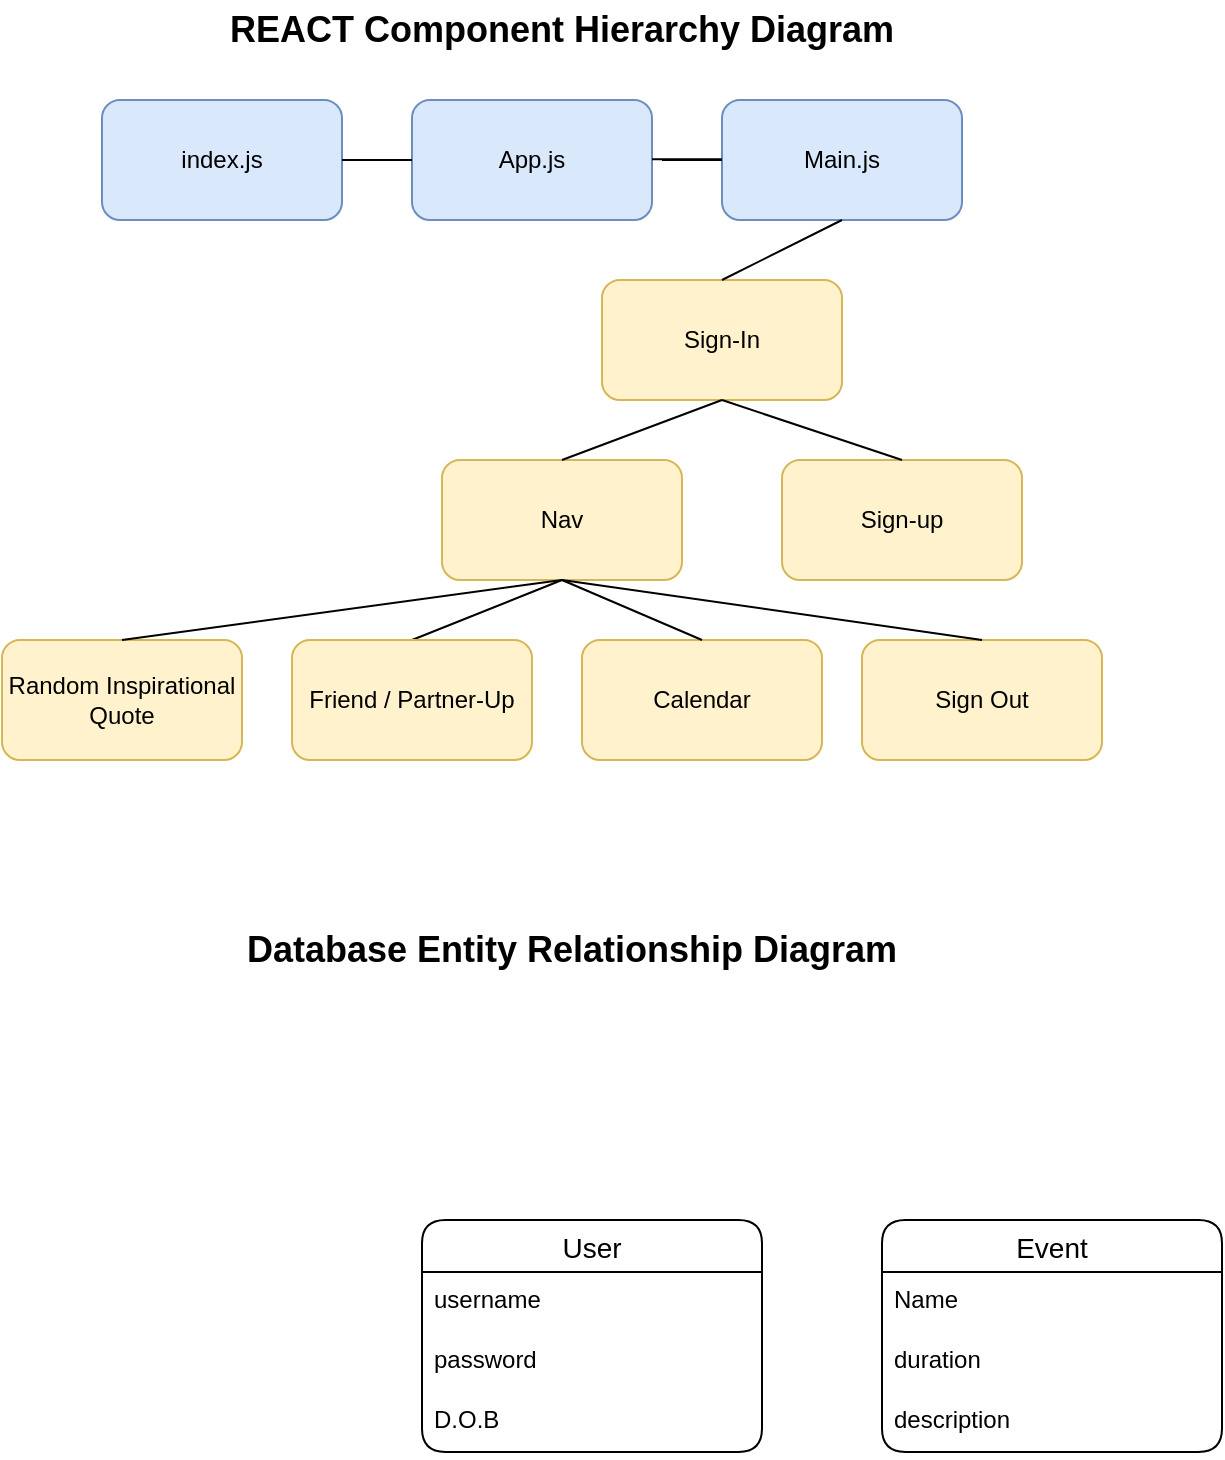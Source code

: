 <mxfile version="22.1.4" type="github">
  <diagram name="Page-1" id="QrUAsVWPGcIq_63rxCye">
    <mxGraphModel dx="1148" dy="663" grid="1" gridSize="10" guides="1" tooltips="1" connect="1" arrows="1" fold="1" page="1" pageScale="1" pageWidth="850" pageHeight="1100" math="0" shadow="0">
      <root>
        <mxCell id="0" />
        <mxCell id="1" parent="0" />
        <mxCell id="eRKk0PQ4raj9YHU75m1a-1" value="index.js" style="rounded=1;whiteSpace=wrap;html=1;fillColor=#dae8fc;strokeColor=#6c8ebf;" vertex="1" parent="1">
          <mxGeometry x="150" y="190" width="120" height="60" as="geometry" />
        </mxCell>
        <mxCell id="eRKk0PQ4raj9YHU75m1a-3" value="Main.js" style="rounded=1;whiteSpace=wrap;html=1;fillColor=#dae8fc;strokeColor=#6c8ebf;" vertex="1" parent="1">
          <mxGeometry x="460" y="190" width="120" height="60" as="geometry" />
        </mxCell>
        <mxCell id="eRKk0PQ4raj9YHU75m1a-4" value="App.js" style="rounded=1;whiteSpace=wrap;html=1;fillColor=#dae8fc;strokeColor=#6c8ebf;" vertex="1" parent="1">
          <mxGeometry x="305" y="190" width="120" height="60" as="geometry" />
        </mxCell>
        <mxCell id="eRKk0PQ4raj9YHU75m1a-5" value="Sign-In" style="rounded=1;whiteSpace=wrap;html=1;fillColor=#fff2cc;strokeColor=#d6b656;" vertex="1" parent="1">
          <mxGeometry x="400" y="280" width="120" height="60" as="geometry" />
        </mxCell>
        <mxCell id="eRKk0PQ4raj9YHU75m1a-6" value="Nav" style="rounded=1;whiteSpace=wrap;html=1;fillColor=#fff2cc;strokeColor=#d6b656;" vertex="1" parent="1">
          <mxGeometry x="320" y="370" width="120" height="60" as="geometry" />
        </mxCell>
        <mxCell id="eRKk0PQ4raj9YHU75m1a-11" value="" style="endArrow=none;html=1;rounded=0;exitX=0.5;exitY=0;exitDx=0;exitDy=0;" edge="1" parent="1" source="eRKk0PQ4raj9YHU75m1a-5">
          <mxGeometry width="50" height="50" relative="1" as="geometry">
            <mxPoint x="450" y="430" as="sourcePoint" />
            <mxPoint x="520" y="250" as="targetPoint" />
            <Array as="points">
              <mxPoint x="520" y="250" />
            </Array>
          </mxGeometry>
        </mxCell>
        <mxCell id="eRKk0PQ4raj9YHU75m1a-14" value="" style="endArrow=none;html=1;rounded=0;exitX=0.5;exitY=0;exitDx=0;exitDy=0;" edge="1" parent="1" source="eRKk0PQ4raj9YHU75m1a-6">
          <mxGeometry width="50" height="50" relative="1" as="geometry">
            <mxPoint x="410" y="390" as="sourcePoint" />
            <mxPoint x="460" y="340" as="targetPoint" />
          </mxGeometry>
        </mxCell>
        <mxCell id="eRKk0PQ4raj9YHU75m1a-15" value="" style="endArrow=none;html=1;rounded=0;" edge="1" parent="1">
          <mxGeometry width="50" height="50" relative="1" as="geometry">
            <mxPoint x="430" y="220" as="sourcePoint" />
            <mxPoint x="460" y="220" as="targetPoint" />
            <Array as="points">
              <mxPoint x="430" y="220" />
            </Array>
          </mxGeometry>
        </mxCell>
        <mxCell id="eRKk0PQ4raj9YHU75m1a-17" value="" style="endArrow=none;html=1;rounded=0;entryX=0;entryY=0.5;entryDx=0;entryDy=0;" edge="1" parent="1" target="eRKk0PQ4raj9YHU75m1a-4">
          <mxGeometry width="50" height="50" relative="1" as="geometry">
            <mxPoint x="305" y="220" as="sourcePoint" />
            <mxPoint x="290" y="210" as="targetPoint" />
            <Array as="points">
              <mxPoint x="270" y="220" />
            </Array>
          </mxGeometry>
        </mxCell>
        <mxCell id="eRKk0PQ4raj9YHU75m1a-20" value="" style="endArrow=none;html=1;rounded=0;entryX=0;entryY=0.5;entryDx=0;entryDy=0;" edge="1" parent="1">
          <mxGeometry width="50" height="50" relative="1" as="geometry">
            <mxPoint x="460" y="219.62" as="sourcePoint" />
            <mxPoint x="460" y="219.62" as="targetPoint" />
            <Array as="points">
              <mxPoint x="425" y="219.62" />
            </Array>
          </mxGeometry>
        </mxCell>
        <mxCell id="eRKk0PQ4raj9YHU75m1a-21" value="Calendar" style="rounded=1;whiteSpace=wrap;html=1;fillColor=#fff2cc;strokeColor=#d6b656;" vertex="1" parent="1">
          <mxGeometry x="390" y="460" width="120" height="60" as="geometry" />
        </mxCell>
        <mxCell id="eRKk0PQ4raj9YHU75m1a-22" value="Random Inspirational Quote" style="rounded=1;whiteSpace=wrap;html=1;fillColor=#fff2cc;strokeColor=#d6b656;" vertex="1" parent="1">
          <mxGeometry x="100" y="460" width="120" height="60" as="geometry" />
        </mxCell>
        <mxCell id="eRKk0PQ4raj9YHU75m1a-23" value="Sign Out" style="rounded=1;whiteSpace=wrap;html=1;fillColor=#fff2cc;strokeColor=#d6b656;" vertex="1" parent="1">
          <mxGeometry x="530" y="460" width="120" height="60" as="geometry" />
        </mxCell>
        <mxCell id="eRKk0PQ4raj9YHU75m1a-24" value="" style="endArrow=none;html=1;rounded=0;exitX=0.5;exitY=0;exitDx=0;exitDy=0;" edge="1" parent="1" source="eRKk0PQ4raj9YHU75m1a-21">
          <mxGeometry width="50" height="50" relative="1" as="geometry">
            <mxPoint x="379.62" y="460" as="sourcePoint" />
            <mxPoint x="380" y="430" as="targetPoint" />
          </mxGeometry>
        </mxCell>
        <mxCell id="eRKk0PQ4raj9YHU75m1a-25" value="Sign-up" style="rounded=1;whiteSpace=wrap;html=1;fillColor=#fff2cc;strokeColor=#d6b656;" vertex="1" parent="1">
          <mxGeometry x="490" y="370" width="120" height="60" as="geometry" />
        </mxCell>
        <mxCell id="eRKk0PQ4raj9YHU75m1a-26" value="" style="endArrow=none;html=1;rounded=0;entryX=0.5;entryY=0;entryDx=0;entryDy=0;exitX=0.5;exitY=0;exitDx=0;exitDy=0;" edge="1" parent="1" source="eRKk0PQ4raj9YHU75m1a-25" target="eRKk0PQ4raj9YHU75m1a-25">
          <mxGeometry width="50" height="50" relative="1" as="geometry">
            <mxPoint x="590" y="340" as="sourcePoint" />
            <mxPoint x="630" y="309.62" as="targetPoint" />
            <Array as="points">
              <mxPoint x="460" y="340" />
            </Array>
          </mxGeometry>
        </mxCell>
        <mxCell id="eRKk0PQ4raj9YHU75m1a-28" value="" style="endArrow=none;html=1;rounded=0;exitX=0.5;exitY=0;exitDx=0;exitDy=0;entryX=0.5;entryY=1;entryDx=0;entryDy=0;" edge="1" parent="1" source="eRKk0PQ4raj9YHU75m1a-23" target="eRKk0PQ4raj9YHU75m1a-6">
          <mxGeometry width="50" height="50" relative="1" as="geometry">
            <mxPoint x="389.62" y="470" as="sourcePoint" />
            <mxPoint x="390" y="440" as="targetPoint" />
          </mxGeometry>
        </mxCell>
        <mxCell id="eRKk0PQ4raj9YHU75m1a-29" value="" style="endArrow=none;html=1;rounded=0;exitX=0.5;exitY=0;exitDx=0;exitDy=0;" edge="1" parent="1" source="eRKk0PQ4raj9YHU75m1a-22">
          <mxGeometry width="50" height="50" relative="1" as="geometry">
            <mxPoint x="520" y="470" as="sourcePoint" />
            <mxPoint x="380" y="430" as="targetPoint" />
          </mxGeometry>
        </mxCell>
        <mxCell id="eRKk0PQ4raj9YHU75m1a-30" value="" style="endArrow=none;html=1;rounded=0;exitX=0.5;exitY=0;exitDx=0;exitDy=0;" edge="1" parent="1" source="eRKk0PQ4raj9YHU75m1a-31">
          <mxGeometry width="50" height="50" relative="1" as="geometry">
            <mxPoint x="90" y="460" as="sourcePoint" />
            <mxPoint x="380" y="430" as="targetPoint" />
          </mxGeometry>
        </mxCell>
        <mxCell id="eRKk0PQ4raj9YHU75m1a-31" value="Friend / Partner-Up" style="rounded=1;whiteSpace=wrap;html=1;fillColor=#fff2cc;strokeColor=#d6b656;" vertex="1" parent="1">
          <mxGeometry x="245" y="460" width="120" height="60" as="geometry" />
        </mxCell>
        <mxCell id="eRKk0PQ4raj9YHU75m1a-40" value="&lt;b&gt;&lt;font style=&quot;font-size: 18px;&quot;&gt;REACT Component Hierarchy Diagram&lt;/font&gt;&lt;/b&gt;" style="text;strokeColor=none;align=center;fillColor=none;html=1;verticalAlign=middle;whiteSpace=wrap;rounded=0;" vertex="1" parent="1">
          <mxGeometry x="200" y="140" width="360" height="30" as="geometry" />
        </mxCell>
        <mxCell id="eRKk0PQ4raj9YHU75m1a-41" value="&lt;b&gt;&lt;font style=&quot;font-size: 18px;&quot;&gt;Database Entity Relationship Diagram&lt;/font&gt;&lt;/b&gt;" style="text;strokeColor=none;align=center;fillColor=none;html=1;verticalAlign=middle;whiteSpace=wrap;rounded=0;" vertex="1" parent="1">
          <mxGeometry x="200" y="600" width="370" height="30" as="geometry" />
        </mxCell>
        <mxCell id="eRKk0PQ4raj9YHU75m1a-36" value="User" style="swimlane;fontStyle=0;childLayout=stackLayout;horizontal=1;startSize=26;horizontalStack=0;resizeParent=1;resizeParentMax=0;resizeLast=0;collapsible=1;marginBottom=0;align=center;fontSize=14;rounded=1;shadow=0;glass=0;swimlaneLine=1;" vertex="1" parent="1">
          <mxGeometry x="310" y="750" width="170" height="116" as="geometry">
            <mxRectangle x="320" y="710" width="70" height="30" as="alternateBounds" />
          </mxGeometry>
        </mxCell>
        <mxCell id="eRKk0PQ4raj9YHU75m1a-37" value="username" style="text;strokeColor=none;fillColor=none;spacingLeft=4;spacingRight=4;overflow=hidden;rotatable=0;points=[[0,0.5],[1,0.5]];portConstraint=eastwest;fontSize=12;whiteSpace=wrap;html=1;" vertex="1" parent="eRKk0PQ4raj9YHU75m1a-36">
          <mxGeometry y="26" width="170" height="30" as="geometry" />
        </mxCell>
        <mxCell id="eRKk0PQ4raj9YHU75m1a-38" value="password" style="text;strokeColor=none;fillColor=none;spacingLeft=4;spacingRight=4;overflow=hidden;rotatable=0;points=[[0,0.5],[1,0.5]];portConstraint=eastwest;fontSize=12;whiteSpace=wrap;html=1;" vertex="1" parent="eRKk0PQ4raj9YHU75m1a-36">
          <mxGeometry y="56" width="170" height="30" as="geometry" />
        </mxCell>
        <mxCell id="eRKk0PQ4raj9YHU75m1a-39" value="&lt;span style=&quot;background-color: initial;&quot;&gt;D.O.B&lt;/span&gt;" style="text;strokeColor=none;fillColor=none;spacingLeft=4;spacingRight=4;overflow=hidden;rotatable=0;points=[[0,0.5],[1,0.5]];portConstraint=eastwest;fontSize=12;whiteSpace=wrap;html=1;" vertex="1" parent="eRKk0PQ4raj9YHU75m1a-36">
          <mxGeometry y="86" width="170" height="30" as="geometry" />
        </mxCell>
        <mxCell id="eRKk0PQ4raj9YHU75m1a-52" value="Event" style="swimlane;fontStyle=0;childLayout=stackLayout;horizontal=1;startSize=26;horizontalStack=0;resizeParent=1;resizeParentMax=0;resizeLast=0;collapsible=1;marginBottom=0;align=center;fontSize=14;rounded=1;shadow=0;glass=0;swimlaneLine=1;" vertex="1" parent="1">
          <mxGeometry x="540" y="750" width="170" height="116" as="geometry">
            <mxRectangle x="320" y="710" width="70" height="30" as="alternateBounds" />
          </mxGeometry>
        </mxCell>
        <mxCell id="eRKk0PQ4raj9YHU75m1a-53" value="Name" style="text;strokeColor=none;fillColor=none;spacingLeft=4;spacingRight=4;overflow=hidden;rotatable=0;points=[[0,0.5],[1,0.5]];portConstraint=eastwest;fontSize=12;whiteSpace=wrap;html=1;" vertex="1" parent="eRKk0PQ4raj9YHU75m1a-52">
          <mxGeometry y="26" width="170" height="30" as="geometry" />
        </mxCell>
        <mxCell id="eRKk0PQ4raj9YHU75m1a-54" value="duration" style="text;strokeColor=none;fillColor=none;spacingLeft=4;spacingRight=4;overflow=hidden;rotatable=0;points=[[0,0.5],[1,0.5]];portConstraint=eastwest;fontSize=12;whiteSpace=wrap;html=1;" vertex="1" parent="eRKk0PQ4raj9YHU75m1a-52">
          <mxGeometry y="56" width="170" height="30" as="geometry" />
        </mxCell>
        <mxCell id="eRKk0PQ4raj9YHU75m1a-55" value="description" style="text;strokeColor=none;fillColor=none;spacingLeft=4;spacingRight=4;overflow=hidden;rotatable=0;points=[[0,0.5],[1,0.5]];portConstraint=eastwest;fontSize=12;whiteSpace=wrap;html=1;" vertex="1" parent="eRKk0PQ4raj9YHU75m1a-52">
          <mxGeometry y="86" width="170" height="30" as="geometry" />
        </mxCell>
      </root>
    </mxGraphModel>
  </diagram>
</mxfile>
